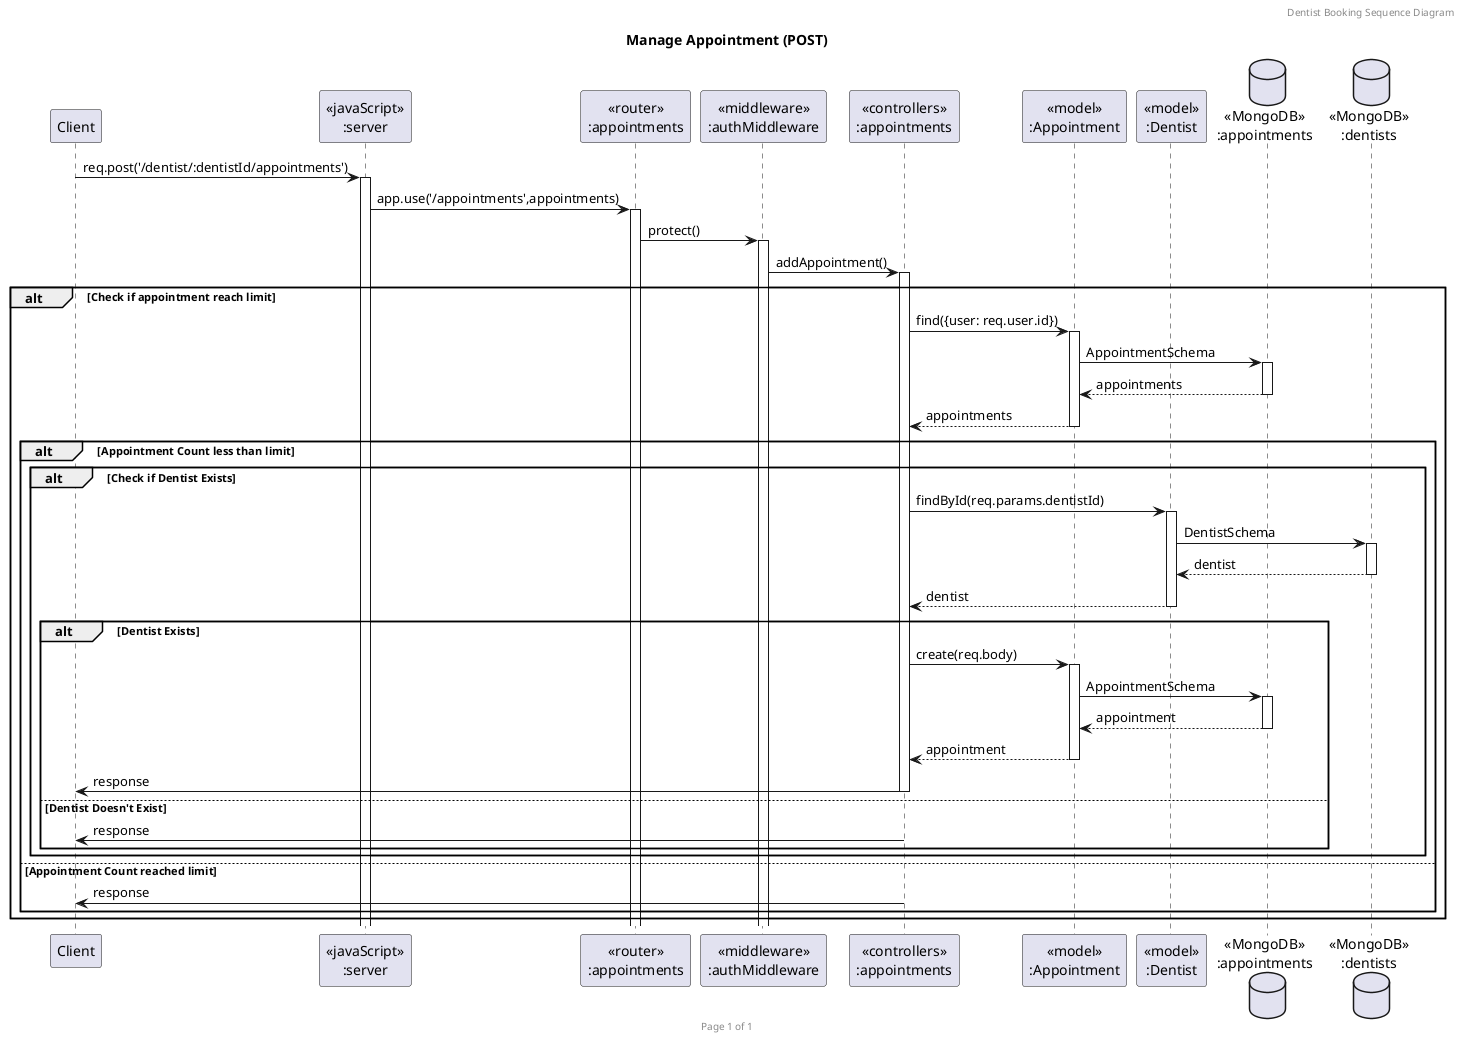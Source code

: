 @startuml Manage Appointment (POST)

header Dentist Booking Sequence Diagram
footer Page %page% of %lastpage%
title "Manage Appointment (POST)"

participant "Client" as client
participant "<<javaScript>>\n:server" as server
participant "<<router>>\n:appointments" as routerAppointments
participant "<<middleware>>\n:authMiddleware" as authMiddleware
participant "<<controllers>>\n:appointments" as controllersAppointments
participant "<<model>>\n:Appointment" as modelAppointment
participant "<<model>>\n:Dentist" as modelDentist
database "<<MongoDB>>\n:appointments" as AppointmentsDatabase
database "<<MongoDB>>\n:dentists" as DentistsDatabase

client->server ++:req.post('/dentist/:dentistId/appointments')
server->routerAppointments ++:app.use('/appointments',appointments)
routerAppointments->authMiddleware ++:protect()
authMiddleware->controllersAppointments ++:addAppointment()

alt Check if appointment reach limit
    controllersAppointments->modelAppointment ++:find({user: req.user.id})
    modelAppointment ->AppointmentsDatabase ++: AppointmentSchema
    AppointmentsDatabase --> modelAppointment --: appointments
    controllersAppointments <-- modelAppointment --:appointments
    alt Appointment Count less than limit
        alt Check if Dentist Exists
            controllersAppointments->modelDentist ++:findById(req.params.dentistId)
            modelDentist -> DentistsDatabase ++: DentistSchema
            DentistsDatabase --> modelDentist --: dentist
            controllersAppointments <-- modelDentist --:dentist
            alt Dentist Exists
                controllersAppointments->modelAppointment ++:create(req.body)
                modelAppointment ->AppointmentsDatabase ++: AppointmentSchema
                AppointmentsDatabase --> modelAppointment --: appointment
                controllersAppointments <-- modelAppointment --:appointment
                controllersAppointments->client --:response
            else Dentist Doesn't Exist
                controllersAppointments->client --:response
            end
        end
    else Appointment Count reached limit
        controllersAppointments->client --:response
    end
end

@enduml
